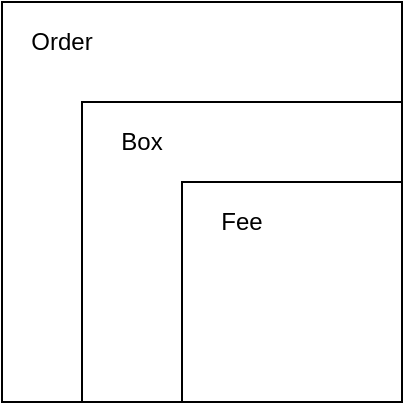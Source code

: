 <mxfile version="14.8.6" type="github">
  <diagram id="ZhsU1zgDL8hh9CDmfww4" name="第 1 页">
    <mxGraphModel dx="1142" dy="801" grid="1" gridSize="10" guides="1" tooltips="1" connect="1" arrows="1" fold="1" page="1" pageScale="1" pageWidth="827" pageHeight="1169" math="0" shadow="0">
      <root>
        <mxCell id="0" />
        <mxCell id="1" parent="0" />
        <mxCell id="KZRwbZ328IwgJRKjHK97-3" value="" style="rounded=0;whiteSpace=wrap;html=1;" vertex="1" parent="1">
          <mxGeometry x="110" y="90" width="200" height="200" as="geometry" />
        </mxCell>
        <mxCell id="KZRwbZ328IwgJRKjHK97-4" value="" style="rounded=0;whiteSpace=wrap;html=1;" vertex="1" parent="1">
          <mxGeometry x="150" y="140" width="160" height="150" as="geometry" />
        </mxCell>
        <mxCell id="KZRwbZ328IwgJRKjHK97-5" value="" style="rounded=0;whiteSpace=wrap;html=1;" vertex="1" parent="1">
          <mxGeometry x="200" y="180" width="110" height="110" as="geometry" />
        </mxCell>
        <mxCell id="KZRwbZ328IwgJRKjHK97-6" value="Order" style="text;html=1;strokeColor=none;fillColor=none;align=center;verticalAlign=middle;whiteSpace=wrap;rounded=0;" vertex="1" parent="1">
          <mxGeometry x="120" y="100" width="40" height="20" as="geometry" />
        </mxCell>
        <mxCell id="KZRwbZ328IwgJRKjHK97-7" value="Box" style="text;html=1;strokeColor=none;fillColor=none;align=center;verticalAlign=middle;whiteSpace=wrap;rounded=0;" vertex="1" parent="1">
          <mxGeometry x="160" y="150" width="40" height="20" as="geometry" />
        </mxCell>
        <mxCell id="KZRwbZ328IwgJRKjHK97-8" value="Fee" style="text;html=1;strokeColor=none;fillColor=none;align=center;verticalAlign=middle;whiteSpace=wrap;rounded=0;" vertex="1" parent="1">
          <mxGeometry x="210" y="190" width="40" height="20" as="geometry" />
        </mxCell>
      </root>
    </mxGraphModel>
  </diagram>
</mxfile>
